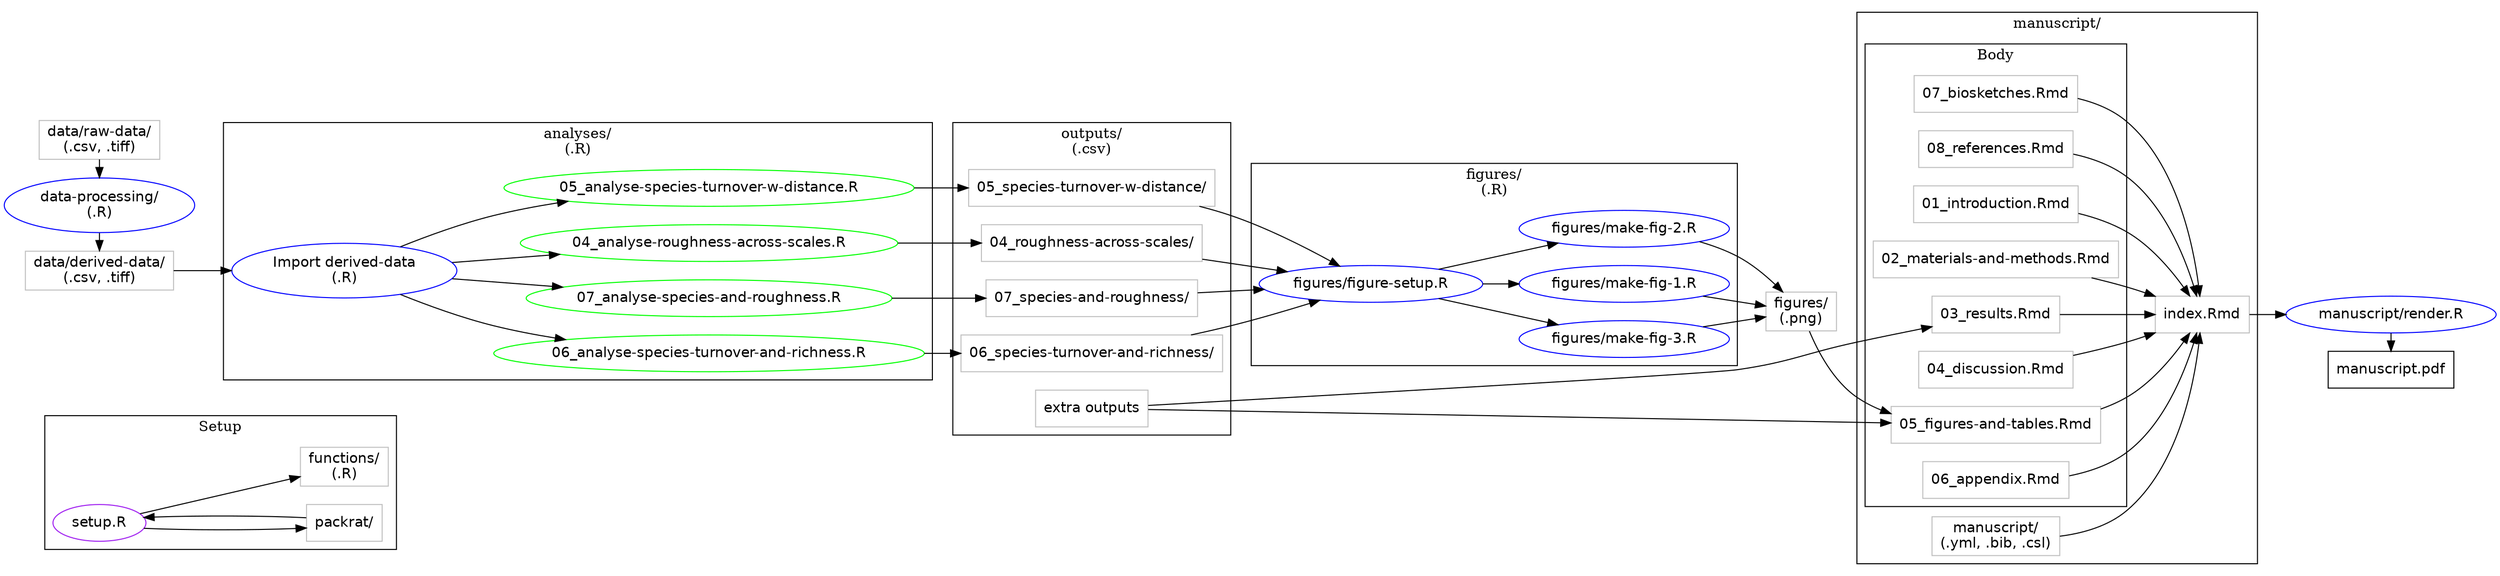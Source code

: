 digraph {

  // Define nodes --------------------------------------------------------------
  node [fontname="Helvetica"]

  // "Setup nodes"
  subgraph cluster_setup {
    label="Setup"
    node [shape=oval, color=purple]
    setup [label="setup.R"]
    node [shape=box, color=grey]
    packrat   [label="packrat/"]
    functions [label="functions/\n(.R)"]
  }

  // "Action" nodes
  node [shape=oval, color=blue]
  data_processing [label="data-processing/\n(.R)"]
  subgraph cluster_analyses {
    label="analyses/\n(.R)"
    import_derived_data [label="Import derived-data\n(.R)"]
    node [color=green]
    analyse_rough [label="04_analyse-roughness-across-scales.R"]
    analyse_tdist [label="05_analyse-species-turnover-w-distance.R"]
    analyse_trich [label="06_analyse-species-turnover-and-richness.R"]
    analyse_rrich [label="07_analyse-species-and-roughness.R"]
  }
  subgraph cluster_figures {
    label="figures/\n(.R)"
    figure_setup [label="figures/figure-setup.R"]
    make_fig1    [label="figures/make-fig-1.R"]
    make_fig2    [label="figures/make-fig-2.R"]
    make_fig3    [label="figures/make-fig-3.R"]
    //make_maps [label="figures/make-maps.R"]
  }
  render [label="manuscript/render.R"]

  // "Data" nodes
  node [shape=box, color=grey]
  raw_data     [label="data/raw-data/\n(.csv, .tiff)"]
  derived_data [label="data/derived-data/\n(.csv, .tiff)"]
  figures      [label="figures/\n(.png)"]
  subgraph cluster_outputs {
    label="outputs/\n(.csv)"
    out_rough [label="04_roughness-across-scales/"]
    out_tdist [label="05_species-turnover-w-distance/"]
    out_trich [label="06_species-turnover-and-richness/"]
    out_rrich [label="07_species-and-roughness/"]
    out_extra [label="extra outputs"]
  }
  subgraph cluster_manuscript {
    label="manuscript/"
    metafiles [label="manuscript/\n(.yml, .bib, .csl)"]
    index     [label="index.Rmd"]
    subgraph cluster_body {
      label="Body"
      intro              [label="01_introduction.Rmd"]
      methods            [label="02_materials-and-methods.Rmd"]
      results            [label="03_results.Rmd"]
      discussion         [label="04_discussion.Rmd"]
      figures_and_tables [label="05_figures-and-tables.Rmd"]
      appendix           [label="06_appendix.Rmd"]
      bios               [label="07_biosketches.Rmd"]
      refs               [label="08_references.Rmd"]
    }
  }

  // Final manuscript node
  node [shape=box, color=black]
  final [label="manuscript.pdf"]

  // Define edges --------------------------------------------------------------

  packrat -> setup
  setup -> packrat
  setup -> functions

  raw_data ->
    data_processing ->
    derived_data ->
    import_derived_data ->
    {analyse_rough, analyse_tdist, analyse_trich, analyse_rrich}

  analyse_rough -> out_rough
  analyse_tdist -> out_tdist
  analyse_trich -> out_trich
  analyse_rrich -> out_rrich

  {out_rough, out_tdist, out_trich, out_rrich} -> figure_setup
  //import_derived_data -> make_maps

  figure_setup ->
    {make_fig1, make_fig2, make_fig3} ->
    figures

  out_extra -> {results, figures_and_tables}
  figures -> figures_and_tables

  {metafiles,
   intro, methods, results, discussion,
   figures_and_tables, appendix, bios, refs} -> index

  index ->
    render ->
    final

  // Arrange nodes -------------------------------------------------------------

  rankdir=LR
  {
    rank=same
    raw_data, data_processing, derived_data
  }
  {
    rank=same
    render, final
  }

}

